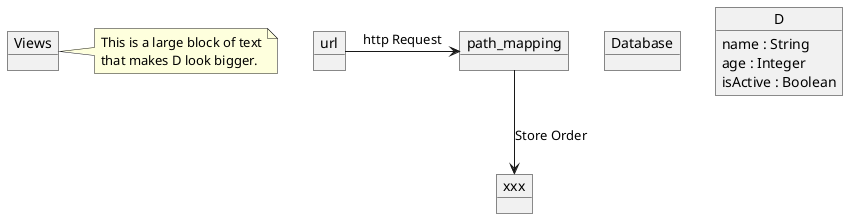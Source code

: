 @startuml
object url
object path_mapping
object xxx
object Database
object Views
object D {
  name : String
  age : Integer
  isActive : Boolean
}
note right of Views
  This is a large block of text
  that makes D look bigger.
end note
url -> path_mapping : http Request
path_mapping -down-> xxx : Store Order
@enduml